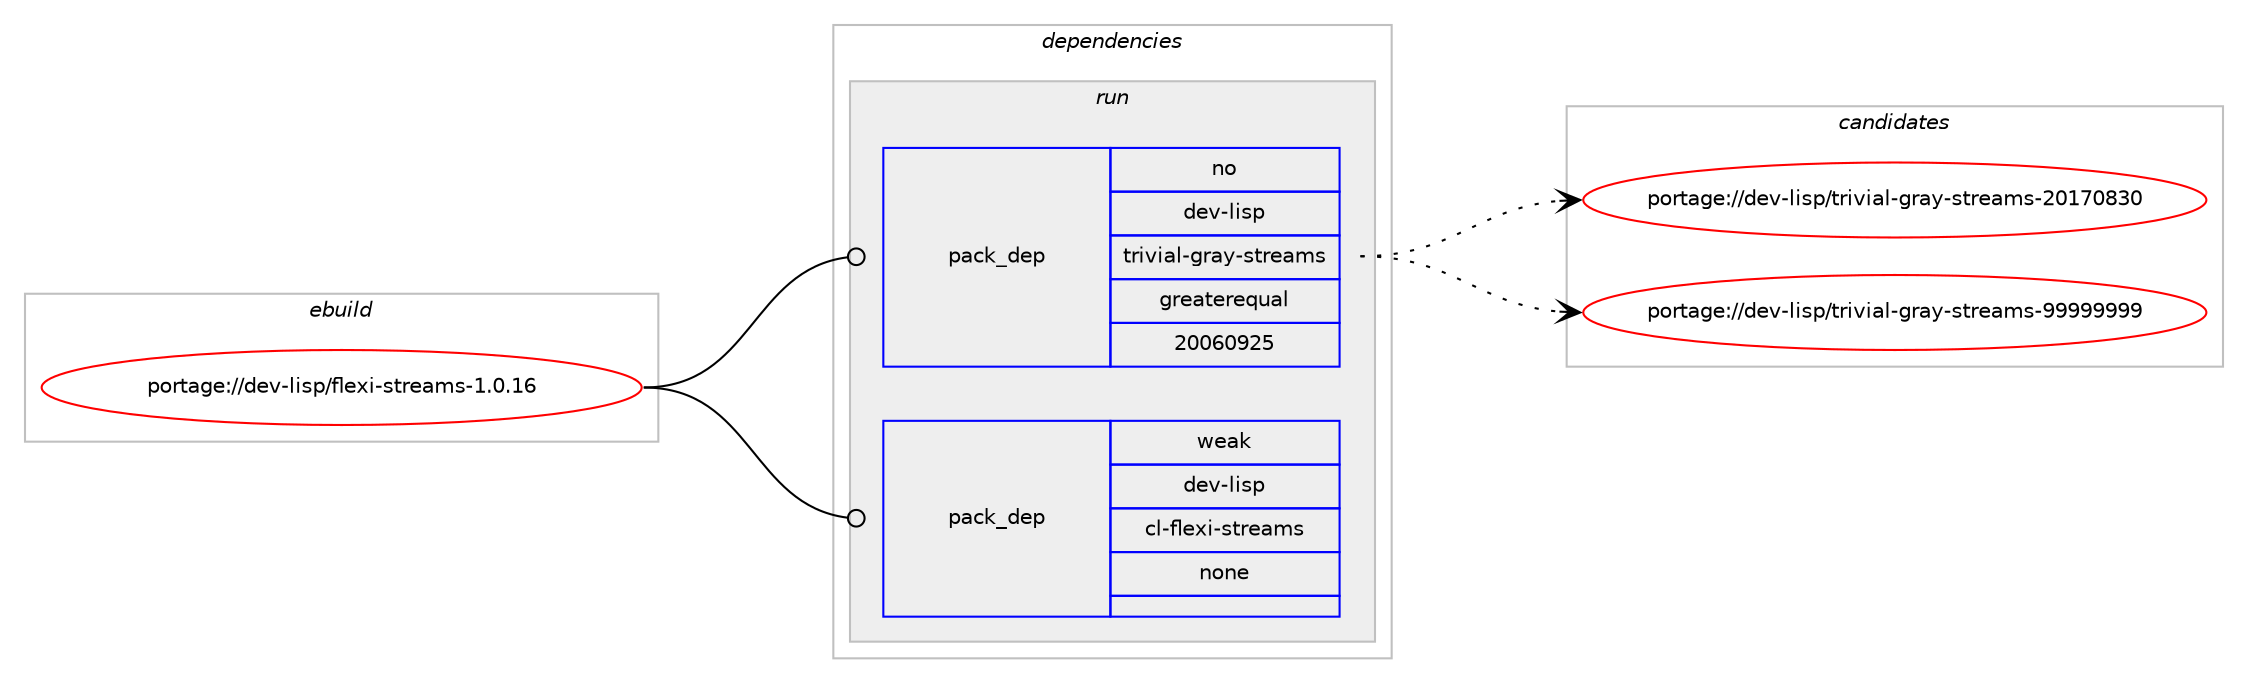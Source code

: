 digraph prolog {

# *************
# Graph options
# *************

newrank=true;
concentrate=true;
compound=true;
graph [rankdir=LR,fontname=Helvetica,fontsize=10,ranksep=1.5];#, ranksep=2.5, nodesep=0.2];
edge  [arrowhead=vee];
node  [fontname=Helvetica,fontsize=10];

# **********
# The ebuild
# **********

subgraph cluster_leftcol {
color=gray;
rank=same;
label=<<i>ebuild</i>>;
id [label="portage://dev-lisp/flexi-streams-1.0.16", color=red, width=4, href="../dev-lisp/flexi-streams-1.0.16.svg"];
}

# ****************
# The dependencies
# ****************

subgraph cluster_midcol {
color=gray;
label=<<i>dependencies</i>>;
subgraph cluster_compile {
fillcolor="#eeeeee";
style=filled;
label=<<i>compile</i>>;
}
subgraph cluster_compileandrun {
fillcolor="#eeeeee";
style=filled;
label=<<i>compile and run</i>>;
}
subgraph cluster_run {
fillcolor="#eeeeee";
style=filled;
label=<<i>run</i>>;
subgraph pack79870 {
dependency105236 [label=<<TABLE BORDER="0" CELLBORDER="1" CELLSPACING="0" CELLPADDING="4" WIDTH="220"><TR><TD ROWSPAN="6" CELLPADDING="30">pack_dep</TD></TR><TR><TD WIDTH="110">no</TD></TR><TR><TD>dev-lisp</TD></TR><TR><TD>trivial-gray-streams</TD></TR><TR><TD>greaterequal</TD></TR><TR><TD>20060925</TD></TR></TABLE>>, shape=none, color=blue];
}
id:e -> dependency105236:w [weight=20,style="solid",arrowhead="odot"];
subgraph pack79871 {
dependency105237 [label=<<TABLE BORDER="0" CELLBORDER="1" CELLSPACING="0" CELLPADDING="4" WIDTH="220"><TR><TD ROWSPAN="6" CELLPADDING="30">pack_dep</TD></TR><TR><TD WIDTH="110">weak</TD></TR><TR><TD>dev-lisp</TD></TR><TR><TD>cl-flexi-streams</TD></TR><TR><TD>none</TD></TR><TR><TD></TD></TR></TABLE>>, shape=none, color=blue];
}
id:e -> dependency105237:w [weight=20,style="solid",arrowhead="odot"];
}
}

# **************
# The candidates
# **************

subgraph cluster_choices {
rank=same;
color=gray;
label=<<i>candidates</i>>;

subgraph choice79870 {
color=black;
nodesep=1;
choiceportage10010111845108105115112471161141051181059710845103114971214511511611410197109115455048495548565148 [label="portage://dev-lisp/trivial-gray-streams-20170830", color=red, width=4,href="../dev-lisp/trivial-gray-streams-20170830.svg"];
choiceportage10010111845108105115112471161141051181059710845103114971214511511611410197109115455757575757575757 [label="portage://dev-lisp/trivial-gray-streams-99999999", color=red, width=4,href="../dev-lisp/trivial-gray-streams-99999999.svg"];
dependency105236:e -> choiceportage10010111845108105115112471161141051181059710845103114971214511511611410197109115455048495548565148:w [style=dotted,weight="100"];
dependency105236:e -> choiceportage10010111845108105115112471161141051181059710845103114971214511511611410197109115455757575757575757:w [style=dotted,weight="100"];
}
subgraph choice79871 {
color=black;
nodesep=1;
}
}

}
